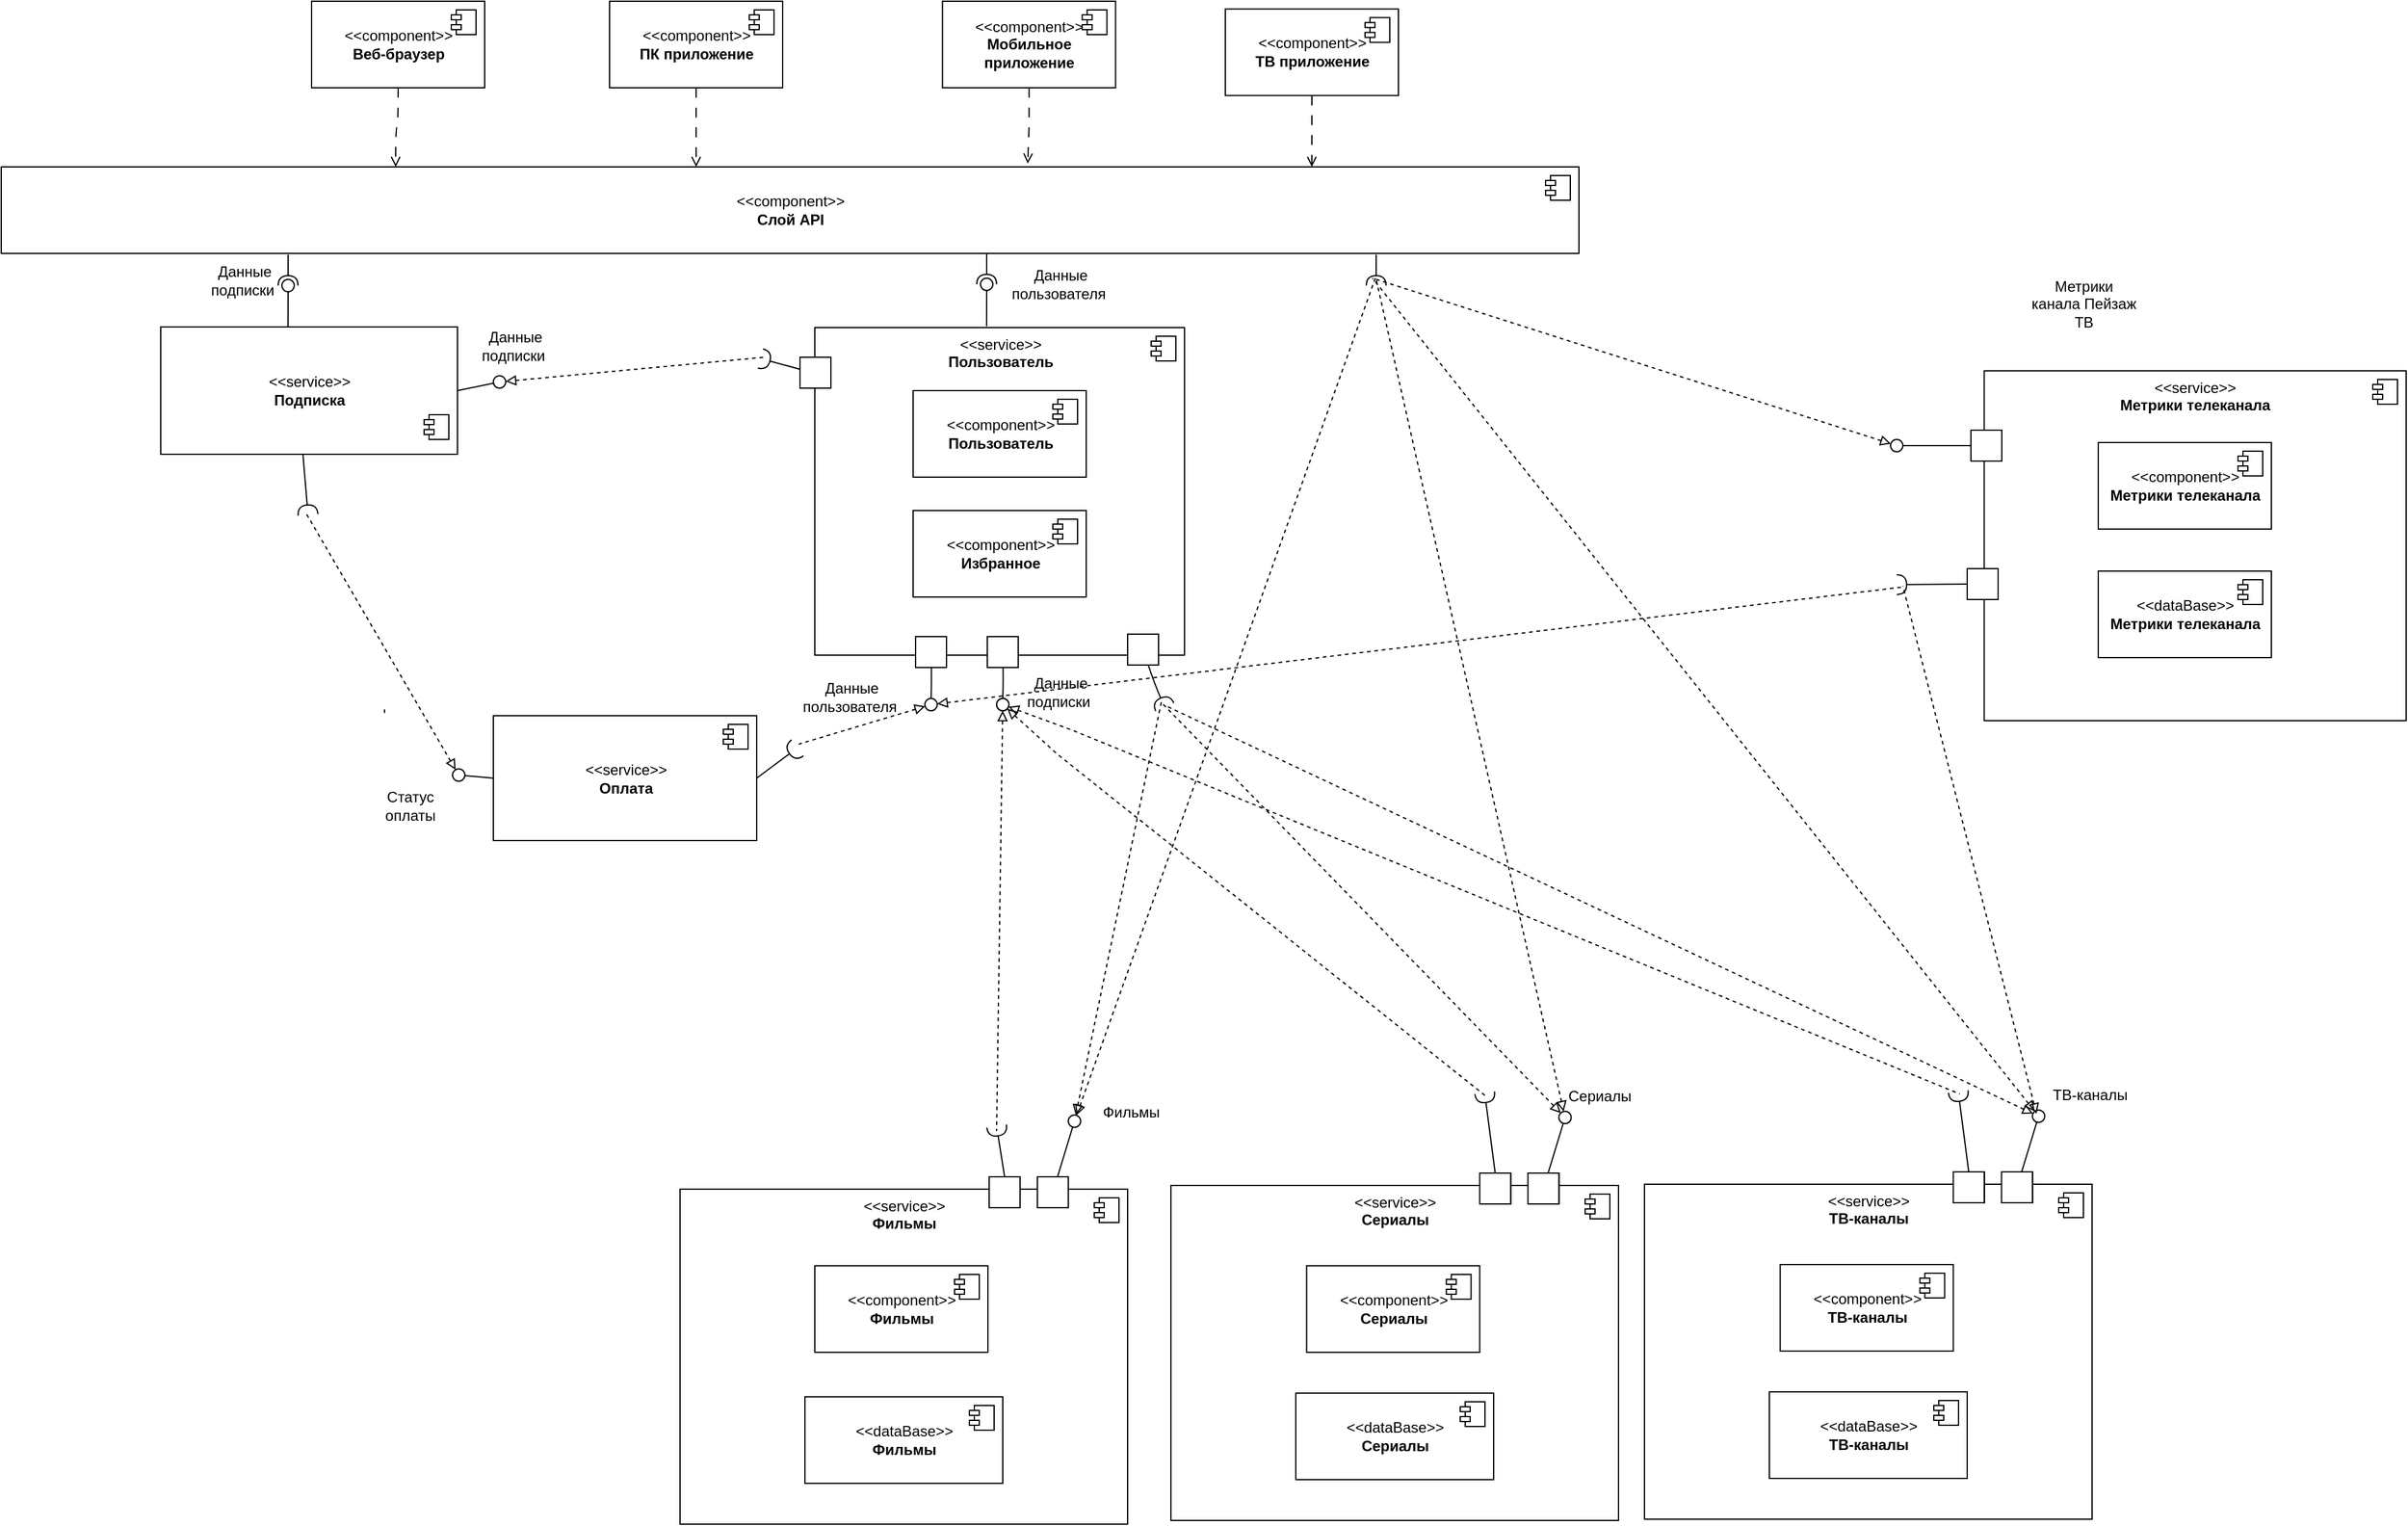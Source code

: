 <mxfile version="22.0.8" type="device">
  <diagram name="UML Component Diagram" id="gMeuonH23pOtvhWOVpLv">
    <mxGraphModel dx="277" dy="1955" grid="0" gridSize="10" guides="1" tooltips="1" connect="1" arrows="1" fold="1" page="1" pageScale="1" pageWidth="827" pageHeight="1169" math="0" shadow="0">
      <root>
        <mxCell id="0" />
        <mxCell id="1" parent="0" />
        <mxCell id="k0AQWbKtskEGaVL1FDZ_-157" value="&amp;lt;&amp;lt;service&amp;gt;&amp;gt;&lt;br style=&quot;border-color: var(--border-color);&quot;&gt;&lt;b style=&quot;border-color: var(--border-color);&quot;&gt;Фильмы&lt;/b&gt;" style="html=1;dropTarget=0;verticalAlign=top;" parent="1" vertex="1">
          <mxGeometry x="3896" y="1038" width="362" height="271" as="geometry" />
        </mxCell>
        <mxCell id="k0AQWbKtskEGaVL1FDZ_-158" value="" style="shape=module;jettyWidth=8;jettyHeight=4;" parent="k0AQWbKtskEGaVL1FDZ_-157" vertex="1">
          <mxGeometry x="1" width="20" height="20" relative="1" as="geometry">
            <mxPoint x="-27" y="7" as="offset" />
          </mxGeometry>
        </mxCell>
        <mxCell id="k0AQWbKtskEGaVL1FDZ_-159" style="edgeStyle=orthogonalEdgeStyle;curved=1;rounded=0;orthogonalLoop=1;jettySize=auto;html=1;entryX=0.25;entryY=0;entryDx=0;entryDy=0;dashed=1;dashPattern=8 8;endArrow=open;endFill=0;" parent="1" source="k0AQWbKtskEGaVL1FDZ_-160" target="k0AQWbKtskEGaVL1FDZ_-166" edge="1">
          <mxGeometry relative="1" as="geometry" />
        </mxCell>
        <mxCell id="k0AQWbKtskEGaVL1FDZ_-160" value="&amp;lt;&amp;lt;component&amp;gt;&amp;gt;&lt;br&gt;&lt;b&gt;Веб-браузер&lt;/b&gt;" style="html=1;dropTarget=0;" parent="1" vertex="1">
          <mxGeometry x="3598" y="77" width="140" height="70" as="geometry" />
        </mxCell>
        <mxCell id="k0AQWbKtskEGaVL1FDZ_-161" value="" style="shape=module;jettyWidth=8;jettyHeight=4;" parent="k0AQWbKtskEGaVL1FDZ_-160" vertex="1">
          <mxGeometry x="1" width="20" height="20" relative="1" as="geometry">
            <mxPoint x="-27" y="7" as="offset" />
          </mxGeometry>
        </mxCell>
        <mxCell id="k0AQWbKtskEGaVL1FDZ_-162" style="edgeStyle=orthogonalEdgeStyle;curved=1;rounded=0;orthogonalLoop=1;jettySize=auto;html=1;entryX=0.5;entryY=0;entryDx=0;entryDy=0;dashed=1;dashPattern=8 8;endArrow=open;endFill=0;" parent="1" source="k0AQWbKtskEGaVL1FDZ_-163" edge="1">
          <mxGeometry relative="1" as="geometry">
            <mxPoint x="3909" y="211" as="targetPoint" />
          </mxGeometry>
        </mxCell>
        <mxCell id="k0AQWbKtskEGaVL1FDZ_-163" value="&amp;lt;&amp;lt;component&amp;gt;&amp;gt;&lt;br&gt;&lt;b&gt;ПК приложение&lt;/b&gt;" style="html=1;dropTarget=0;" parent="1" vertex="1">
          <mxGeometry x="3839" y="77" width="140" height="70" as="geometry" />
        </mxCell>
        <mxCell id="k0AQWbKtskEGaVL1FDZ_-164" value="" style="shape=module;jettyWidth=8;jettyHeight=4;" parent="k0AQWbKtskEGaVL1FDZ_-163" vertex="1">
          <mxGeometry x="1" width="20" height="20" relative="1" as="geometry">
            <mxPoint x="-27" y="7" as="offset" />
          </mxGeometry>
        </mxCell>
        <mxCell id="k0AQWbKtskEGaVL1FDZ_-165" style="edgeStyle=orthogonalEdgeStyle;curved=1;rounded=0;orthogonalLoop=1;jettySize=auto;html=1;endArrow=none;endFill=0;startArrow=none;" parent="1" edge="1">
          <mxGeometry relative="1" as="geometry">
            <mxPoint x="3657.0" y="652.7" as="targetPoint" />
            <mxPoint x="3657" y="652.7" as="sourcePoint" />
            <Array as="points">
              <mxPoint x="3657" y="647.7" />
              <mxPoint x="3657" y="647.7" />
            </Array>
          </mxGeometry>
        </mxCell>
        <mxCell id="k0AQWbKtskEGaVL1FDZ_-166" value="&amp;lt;&amp;lt;component&amp;gt;&amp;gt;&lt;br&gt;&lt;b&gt;Слой API&lt;/b&gt;" style="html=1;dropTarget=0;" parent="1" vertex="1">
          <mxGeometry x="3347" y="211" width="1276" height="70" as="geometry" />
        </mxCell>
        <mxCell id="k0AQWbKtskEGaVL1FDZ_-167" value="" style="shape=module;jettyWidth=8;jettyHeight=4;" parent="k0AQWbKtskEGaVL1FDZ_-166" vertex="1">
          <mxGeometry x="1" width="20" height="20" relative="1" as="geometry">
            <mxPoint x="-27" y="7" as="offset" />
          </mxGeometry>
        </mxCell>
        <mxCell id="k0AQWbKtskEGaVL1FDZ_-168" value="&amp;lt;&amp;lt;dataBase&amp;gt;&amp;gt;&lt;br&gt;&lt;b style=&quot;border-color: var(--border-color);&quot;&gt;Фильмы&lt;/b&gt;" style="html=1;dropTarget=0;" parent="1" vertex="1">
          <mxGeometry x="3997" y="1206" width="160" height="70" as="geometry" />
        </mxCell>
        <mxCell id="k0AQWbKtskEGaVL1FDZ_-169" value="" style="shape=module;jettyWidth=8;jettyHeight=4;" parent="k0AQWbKtskEGaVL1FDZ_-168" vertex="1">
          <mxGeometry x="1" width="20" height="20" relative="1" as="geometry">
            <mxPoint x="-27" y="7" as="offset" />
          </mxGeometry>
        </mxCell>
        <mxCell id="k0AQWbKtskEGaVL1FDZ_-170" value="" style="rounded=0;orthogonalLoop=1;jettySize=auto;html=1;endArrow=none;endFill=0;sketch=0;sourcePerimeterSpacing=0;targetPerimeterSpacing=0;curved=1;exitX=0.597;exitY=-0.014;exitDx=0;exitDy=0;exitPerimeter=0;" parent="1" target="k0AQWbKtskEGaVL1FDZ_-172" edge="1">
          <mxGeometry relative="1" as="geometry">
            <mxPoint x="3578.938" y="341.002" as="sourcePoint" />
          </mxGeometry>
        </mxCell>
        <mxCell id="k0AQWbKtskEGaVL1FDZ_-171" value="" style="rounded=0;orthogonalLoop=1;jettySize=auto;html=1;endArrow=halfCircle;endFill=0;entryX=0.5;entryY=0.5;endSize=6;strokeWidth=1;sketch=0;curved=1;" parent="1" target="k0AQWbKtskEGaVL1FDZ_-172" edge="1">
          <mxGeometry relative="1" as="geometry">
            <mxPoint x="3579" y="282.01" as="sourcePoint" />
          </mxGeometry>
        </mxCell>
        <mxCell id="k0AQWbKtskEGaVL1FDZ_-172" value="" style="ellipse;whiteSpace=wrap;html=1;align=center;aspect=fixed;resizable=0;points=[];outlineConnect=0;sketch=0;" parent="1" vertex="1">
          <mxGeometry x="3574" y="302.01" width="10" height="10" as="geometry" />
        </mxCell>
        <mxCell id="k0AQWbKtskEGaVL1FDZ_-173" value="" style="rounded=0;orthogonalLoop=1;jettySize=auto;html=1;endArrow=none;endFill=0;sketch=0;sourcePerimeterSpacing=0;targetPerimeterSpacing=0;curved=1;exitX=0.597;exitY=-0.014;exitDx=0;exitDy=0;exitPerimeter=0;" parent="1" target="k0AQWbKtskEGaVL1FDZ_-174" edge="1">
          <mxGeometry relative="1" as="geometry">
            <mxPoint x="4143.938" y="339.992" as="sourcePoint" />
          </mxGeometry>
        </mxCell>
        <mxCell id="k0AQWbKtskEGaVL1FDZ_-174" value="" style="ellipse;whiteSpace=wrap;html=1;align=center;aspect=fixed;resizable=0;points=[];outlineConnect=0;sketch=0;" parent="1" vertex="1">
          <mxGeometry x="4139" y="301" width="10" height="10" as="geometry" />
        </mxCell>
        <mxCell id="k0AQWbKtskEGaVL1FDZ_-175" value="" style="rounded=0;orthogonalLoop=1;jettySize=auto;html=1;endArrow=halfCircle;endFill=0;entryX=0.5;entryY=0.5;endSize=6;strokeWidth=1;sketch=0;curved=1;" parent="1" target="k0AQWbKtskEGaVL1FDZ_-174" edge="1">
          <mxGeometry relative="1" as="geometry">
            <mxPoint x="4144" y="281" as="sourcePoint" />
          </mxGeometry>
        </mxCell>
        <mxCell id="k0AQWbKtskEGaVL1FDZ_-176" value="" style="rounded=0;orthogonalLoop=1;jettySize=auto;html=1;endArrow=halfCircle;endFill=0;entryX=0.5;entryY=0.5;endSize=6;strokeWidth=1;sketch=0;curved=1;" parent="1" edge="1">
          <mxGeometry relative="1" as="geometry">
            <mxPoint x="4459" y="282.01" as="sourcePoint" />
            <mxPoint x="4459" y="307.01" as="targetPoint" />
          </mxGeometry>
        </mxCell>
        <mxCell id="k0AQWbKtskEGaVL1FDZ_-177" value="Данные подписки&amp;nbsp;" style="text;html=1;strokeColor=none;fillColor=none;align=center;verticalAlign=middle;whiteSpace=wrap;rounded=0;" parent="1" vertex="1">
          <mxGeometry x="3514" y="288.01" width="60" height="30" as="geometry" />
        </mxCell>
        <mxCell id="k0AQWbKtskEGaVL1FDZ_-178" value="Данные пользователя&amp;nbsp;" style="text;html=1;strokeColor=none;fillColor=none;align=center;verticalAlign=middle;whiteSpace=wrap;rounded=0;" parent="1" vertex="1">
          <mxGeometry x="4174" y="291" width="60" height="30" as="geometry" />
        </mxCell>
        <mxCell id="k0AQWbKtskEGaVL1FDZ_-179" value="" style="rounded=0;orthogonalLoop=1;jettySize=auto;html=1;endArrow=halfCircle;endFill=0;endSize=6;strokeWidth=1;sketch=0;curved=1;exitX=1;exitY=0.5;exitDx=0;exitDy=0;" parent="1" source="k0AQWbKtskEGaVL1FDZ_-209" edge="1">
          <mxGeometry relative="1" as="geometry">
            <mxPoint x="4095" y="731.5" as="sourcePoint" />
            <mxPoint x="3991" y="681" as="targetPoint" />
          </mxGeometry>
        </mxCell>
        <mxCell id="k0AQWbKtskEGaVL1FDZ_-180" value="" style="edgeStyle=orthogonalEdgeStyle;curved=1;rounded=0;orthogonalLoop=1;jettySize=auto;html=1;endArrow=none;endFill=0;" parent="1" target="k0AQWbKtskEGaVL1FDZ_-182" edge="1">
          <mxGeometry relative="1" as="geometry">
            <mxPoint x="4099" y="655" as="targetPoint" />
            <mxPoint x="4099.059" y="606" as="sourcePoint" />
          </mxGeometry>
        </mxCell>
        <mxCell id="k0AQWbKtskEGaVL1FDZ_-181" style="edgeStyle=none;rounded=0;orthogonalLoop=1;jettySize=auto;html=1;dashed=1;startArrow=block;startFill=0;endArrow=none;endFill=0;" parent="1" source="k0AQWbKtskEGaVL1FDZ_-182" edge="1">
          <mxGeometry relative="1" as="geometry">
            <mxPoint x="3992" y="678" as="targetPoint" />
          </mxGeometry>
        </mxCell>
        <mxCell id="k0AQWbKtskEGaVL1FDZ_-182" value="" style="ellipse;whiteSpace=wrap;html=1;align=center;aspect=fixed;resizable=0;points=[];outlineConnect=0;sketch=0;" parent="1" vertex="1">
          <mxGeometry x="4094" y="641" width="10" height="10" as="geometry" />
        </mxCell>
        <mxCell id="k0AQWbKtskEGaVL1FDZ_-183" value="" style="rounded=0;orthogonalLoop=1;jettySize=auto;html=1;endArrow=none;endFill=0;sketch=0;sourcePerimeterSpacing=0;targetPerimeterSpacing=0;curved=1;exitX=1;exitY=0.5;exitDx=0;exitDy=0;" parent="1" source="k0AQWbKtskEGaVL1FDZ_-207" target="k0AQWbKtskEGaVL1FDZ_-185" edge="1">
          <mxGeometry relative="1" as="geometry">
            <mxPoint x="3716" y="456" as="sourcePoint" />
          </mxGeometry>
        </mxCell>
        <mxCell id="k0AQWbKtskEGaVL1FDZ_-184" style="edgeStyle=none;rounded=0;orthogonalLoop=1;jettySize=auto;html=1;endArrow=none;endFill=0;dashed=1;startArrow=block;startFill=0;" parent="1" source="k0AQWbKtskEGaVL1FDZ_-185" edge="1">
          <mxGeometry relative="1" as="geometry">
            <mxPoint x="3964" y="365" as="targetPoint" />
          </mxGeometry>
        </mxCell>
        <mxCell id="k0AQWbKtskEGaVL1FDZ_-185" value="" style="ellipse;whiteSpace=wrap;html=1;align=center;aspect=fixed;resizable=0;points=[];outlineConnect=0;sketch=0;" parent="1" vertex="1">
          <mxGeometry x="3745" y="380" width="10" height="10" as="geometry" />
        </mxCell>
        <mxCell id="k0AQWbKtskEGaVL1FDZ_-186" value="" style="rounded=0;orthogonalLoop=1;jettySize=auto;html=1;endArrow=halfCircle;endFill=0;endSize=6;strokeWidth=1;sketch=0;curved=1;" parent="1" edge="1">
          <mxGeometry relative="1" as="geometry">
            <mxPoint x="4005" y="378" as="sourcePoint" />
            <mxPoint x="3961" y="366" as="targetPoint" />
          </mxGeometry>
        </mxCell>
        <mxCell id="k0AQWbKtskEGaVL1FDZ_-187" value="Данные подписки&amp;nbsp;" style="text;html=1;strokeColor=none;fillColor=none;align=center;verticalAlign=middle;whiteSpace=wrap;rounded=0;" parent="1" vertex="1">
          <mxGeometry x="3733" y="341" width="60" height="30" as="geometry" />
        </mxCell>
        <mxCell id="k0AQWbKtskEGaVL1FDZ_-188" value="" style="rounded=0;orthogonalLoop=1;jettySize=auto;html=1;endArrow=halfCircle;endFill=0;endSize=6;strokeWidth=1;sketch=0;curved=1;exitX=0.603;exitY=1.004;exitDx=0;exitDy=0;exitPerimeter=0;" parent="1" edge="1">
          <mxGeometry relative="1" as="geometry">
            <mxPoint x="3591.002" y="443.498" as="sourcePoint" />
            <mxPoint x="3595.14" y="492.5" as="targetPoint" />
          </mxGeometry>
        </mxCell>
        <mxCell id="k0AQWbKtskEGaVL1FDZ_-189" style="rounded=0;orthogonalLoop=1;jettySize=auto;html=1;entryX=0;entryY=0.5;entryDx=0;entryDy=0;endArrow=none;endFill=0;" parent="1" source="k0AQWbKtskEGaVL1FDZ_-191" target="k0AQWbKtskEGaVL1FDZ_-209" edge="1">
          <mxGeometry relative="1" as="geometry">
            <mxPoint x="3677" y="703.71" as="targetPoint" />
          </mxGeometry>
        </mxCell>
        <mxCell id="k0AQWbKtskEGaVL1FDZ_-190" style="edgeStyle=none;rounded=0;orthogonalLoop=1;jettySize=auto;html=1;dashed=1;startArrow=block;startFill=0;endArrow=none;endFill=0;" parent="1" source="k0AQWbKtskEGaVL1FDZ_-191" edge="1">
          <mxGeometry relative="1" as="geometry">
            <mxPoint x="3594" y="492" as="targetPoint" />
          </mxGeometry>
        </mxCell>
        <mxCell id="k0AQWbKtskEGaVL1FDZ_-191" value="" style="ellipse;whiteSpace=wrap;html=1;align=center;aspect=fixed;resizable=0;points=[];outlineConnect=0;sketch=0;" parent="1" vertex="1">
          <mxGeometry x="3712" y="698" width="10" height="10" as="geometry" />
        </mxCell>
        <mxCell id="k0AQWbKtskEGaVL1FDZ_-192" value="Статус&lt;br&gt;оплаты" style="text;html=1;strokeColor=none;fillColor=none;align=center;verticalAlign=middle;whiteSpace=wrap;rounded=0;" parent="1" vertex="1">
          <mxGeometry x="3648" y="713" width="60" height="30" as="geometry" />
        </mxCell>
        <mxCell id="k0AQWbKtskEGaVL1FDZ_-193" style="edgeStyle=none;rounded=0;orthogonalLoop=1;jettySize=auto;html=1;startArrow=none;startFill=0;endArrow=none;endFill=0;" parent="1" source="k0AQWbKtskEGaVL1FDZ_-194" target="k0AQWbKtskEGaVL1FDZ_-197" edge="1">
          <mxGeometry relative="1" as="geometry" />
        </mxCell>
        <mxCell id="k0AQWbKtskEGaVL1FDZ_-194" value="" style="whiteSpace=wrap;html=1;aspect=fixed;" parent="1" vertex="1">
          <mxGeometry x="4185" y="1028" width="25" height="25" as="geometry" />
        </mxCell>
        <mxCell id="k0AQWbKtskEGaVL1FDZ_-195" value="" style="whiteSpace=wrap;html=1;aspect=fixed;" parent="1" vertex="1">
          <mxGeometry x="4146" y="1028" width="25" height="25" as="geometry" />
        </mxCell>
        <mxCell id="k0AQWbKtskEGaVL1FDZ_-196" style="edgeStyle=none;rounded=0;orthogonalLoop=1;jettySize=auto;html=1;dashed=1;startArrow=block;startFill=0;endArrow=none;endFill=0;" parent="1" source="k0AQWbKtskEGaVL1FDZ_-197" edge="1">
          <mxGeometry relative="1" as="geometry">
            <mxPoint x="4459" y="299" as="targetPoint" />
          </mxGeometry>
        </mxCell>
        <mxCell id="Zj1GxkjV1fgolVra2oIF-10" style="edgeStyle=none;rounded=0;orthogonalLoop=1;jettySize=auto;html=1;dashed=1;startArrow=block;startFill=0;endArrow=none;endFill=0;" parent="1" source="k0AQWbKtskEGaVL1FDZ_-197" edge="1">
          <mxGeometry relative="1" as="geometry">
            <mxPoint x="4285.462" y="642.846" as="targetPoint" />
          </mxGeometry>
        </mxCell>
        <mxCell id="k0AQWbKtskEGaVL1FDZ_-197" value="" style="ellipse;whiteSpace=wrap;html=1;align=center;aspect=fixed;resizable=0;points=[];outlineConnect=0;sketch=0;" parent="1" vertex="1">
          <mxGeometry x="4210" y="978" width="10" height="10" as="geometry" />
        </mxCell>
        <mxCell id="k0AQWbKtskEGaVL1FDZ_-198" value="" style="rounded=0;orthogonalLoop=1;jettySize=auto;html=1;endArrow=halfCircle;endFill=0;endSize=6;strokeWidth=1;sketch=0;curved=1;exitX=0.5;exitY=0;exitDx=0;exitDy=0;" parent="1" source="k0AQWbKtskEGaVL1FDZ_-195" edge="1">
          <mxGeometry relative="1" as="geometry">
            <mxPoint x="3894.862" y="591.788" as="sourcePoint" />
            <mxPoint x="4152" y="987" as="targetPoint" />
          </mxGeometry>
        </mxCell>
        <mxCell id="k0AQWbKtskEGaVL1FDZ_-199" value="Данные пользователя&amp;nbsp;" style="text;html=1;strokeColor=none;fillColor=none;align=center;verticalAlign=middle;whiteSpace=wrap;rounded=0;" parent="1" vertex="1">
          <mxGeometry x="4005" y="625" width="60" height="30" as="geometry" />
        </mxCell>
        <mxCell id="k0AQWbKtskEGaVL1FDZ_-200" value="" style="edgeStyle=orthogonalEdgeStyle;curved=1;rounded=0;orthogonalLoop=1;jettySize=auto;html=1;endArrow=none;endFill=0;" parent="1" target="k0AQWbKtskEGaVL1FDZ_-202" edge="1">
          <mxGeometry relative="1" as="geometry">
            <mxPoint x="4157" y="655" as="targetPoint" />
            <mxPoint x="4157.053" y="606.0" as="sourcePoint" />
          </mxGeometry>
        </mxCell>
        <mxCell id="k0AQWbKtskEGaVL1FDZ_-202" value="" style="ellipse;whiteSpace=wrap;html=1;align=center;aspect=fixed;resizable=0;points=[];outlineConnect=0;sketch=0;" parent="1" vertex="1">
          <mxGeometry x="4152" y="641" width="10" height="10" as="geometry" />
        </mxCell>
        <mxCell id="k0AQWbKtskEGaVL1FDZ_-203" value="Данные подписки&amp;nbsp;" style="text;html=1;strokeColor=none;fillColor=none;align=center;verticalAlign=middle;whiteSpace=wrap;rounded=0;" parent="1" vertex="1">
          <mxGeometry x="4174" y="621" width="60" height="30" as="geometry" />
        </mxCell>
        <mxCell id="k0AQWbKtskEGaVL1FDZ_-204" value="Фильмы" style="text;html=1;strokeColor=none;fillColor=none;align=center;verticalAlign=middle;whiteSpace=wrap;rounded=0;" parent="1" vertex="1">
          <mxGeometry x="4231" y="961" width="60" height="30" as="geometry" />
        </mxCell>
        <mxCell id="k0AQWbKtskEGaVL1FDZ_-205" value="&amp;lt;&amp;lt;component&amp;gt;&amp;gt;&lt;br&gt;&lt;b&gt;Фильмы&lt;/b&gt;" style="html=1;dropTarget=0;" parent="1" vertex="1">
          <mxGeometry x="4005" y="1100" width="140" height="70" as="geometry" />
        </mxCell>
        <mxCell id="k0AQWbKtskEGaVL1FDZ_-206" value="" style="shape=module;jettyWidth=8;jettyHeight=4;" parent="k0AQWbKtskEGaVL1FDZ_-205" vertex="1">
          <mxGeometry x="1" width="20" height="20" relative="1" as="geometry">
            <mxPoint x="-27" y="7" as="offset" />
          </mxGeometry>
        </mxCell>
        <mxCell id="k0AQWbKtskEGaVL1FDZ_-207" value="&lt;span style=&quot;border-color: var(--border-color);&quot;&gt;&amp;lt;&amp;lt;service&amp;gt;&amp;gt;&lt;br&gt;&lt;b&gt;Подписка&lt;/b&gt;&lt;/span&gt;" style="html=1;dropTarget=0;verticalAlign=middle;" parent="1" vertex="1">
          <mxGeometry x="3476" y="340.5" width="240" height="103" as="geometry" />
        </mxCell>
        <mxCell id="k0AQWbKtskEGaVL1FDZ_-208" value="" style="shape=module;jettyWidth=8;jettyHeight=4;" parent="k0AQWbKtskEGaVL1FDZ_-207" vertex="1">
          <mxGeometry x="1" width="20" height="20" relative="1" as="geometry">
            <mxPoint x="-27" y="71" as="offset" />
          </mxGeometry>
        </mxCell>
        <mxCell id="k0AQWbKtskEGaVL1FDZ_-209" value="&amp;lt;&amp;lt;service&amp;gt;&amp;gt;&lt;br style=&quot;border-color: var(--border-color);&quot;&gt;&lt;b&gt;Оплата&lt;/b&gt;" style="html=1;dropTarget=0;verticalAlign=middle;" parent="1" vertex="1">
          <mxGeometry x="3745" y="655" width="213" height="101" as="geometry" />
        </mxCell>
        <mxCell id="k0AQWbKtskEGaVL1FDZ_-210" value="" style="shape=module;jettyWidth=8;jettyHeight=4;" parent="k0AQWbKtskEGaVL1FDZ_-209" vertex="1">
          <mxGeometry x="1" width="20" height="20" relative="1" as="geometry">
            <mxPoint x="-27" y="7" as="offset" />
          </mxGeometry>
        </mxCell>
        <mxCell id="k0AQWbKtskEGaVL1FDZ_-211" value="&amp;lt;&amp;lt;service&amp;gt;&amp;gt;&lt;br style=&quot;border-color: var(--border-color);&quot;&gt;&lt;b style=&quot;border-color: var(--border-color);&quot;&gt;Пользователь&lt;/b&gt;" style="html=1;dropTarget=0;verticalAlign=top;" parent="1" vertex="1">
          <mxGeometry x="4005" y="341" width="299" height="265" as="geometry" />
        </mxCell>
        <mxCell id="k0AQWbKtskEGaVL1FDZ_-212" value="" style="shape=module;jettyWidth=8;jettyHeight=4;" parent="k0AQWbKtskEGaVL1FDZ_-211" vertex="1">
          <mxGeometry x="1" width="20" height="20" relative="1" as="geometry">
            <mxPoint x="-27" y="7" as="offset" />
          </mxGeometry>
        </mxCell>
        <mxCell id="k0AQWbKtskEGaVL1FDZ_-214" value="&amp;lt;&amp;lt;service&amp;gt;&amp;gt;&lt;br style=&quot;border-color: var(--border-color);&quot;&gt;&lt;b style=&quot;border-color: var(--border-color);&quot;&gt;Сериалы&lt;/b&gt;" style="html=1;dropTarget=0;verticalAlign=top;" parent="1" vertex="1">
          <mxGeometry x="4293" y="1035" width="362" height="271" as="geometry" />
        </mxCell>
        <mxCell id="k0AQWbKtskEGaVL1FDZ_-215" value="" style="shape=module;jettyWidth=8;jettyHeight=4;" parent="k0AQWbKtskEGaVL1FDZ_-214" vertex="1">
          <mxGeometry x="1" width="20" height="20" relative="1" as="geometry">
            <mxPoint x="-27" y="7" as="offset" />
          </mxGeometry>
        </mxCell>
        <mxCell id="k0AQWbKtskEGaVL1FDZ_-216" value="&amp;lt;&amp;lt;dataBase&amp;gt;&amp;gt;&lt;br&gt;&lt;b style=&quot;border-color: var(--border-color);&quot;&gt;Сериалы&lt;/b&gt;" style="html=1;dropTarget=0;" parent="1" vertex="1">
          <mxGeometry x="4394" y="1203" width="160" height="70" as="geometry" />
        </mxCell>
        <mxCell id="k0AQWbKtskEGaVL1FDZ_-217" value="" style="shape=module;jettyWidth=8;jettyHeight=4;" parent="k0AQWbKtskEGaVL1FDZ_-216" vertex="1">
          <mxGeometry x="1" width="20" height="20" relative="1" as="geometry">
            <mxPoint x="-27" y="7" as="offset" />
          </mxGeometry>
        </mxCell>
        <mxCell id="k0AQWbKtskEGaVL1FDZ_-218" value="" style="whiteSpace=wrap;html=1;aspect=fixed;" parent="1" vertex="1">
          <mxGeometry x="4582" y="1025" width="25" height="25" as="geometry" />
        </mxCell>
        <mxCell id="k0AQWbKtskEGaVL1FDZ_-219" value="" style="whiteSpace=wrap;html=1;aspect=fixed;" parent="1" vertex="1">
          <mxGeometry x="4543" y="1025" width="25" height="25" as="geometry" />
        </mxCell>
        <mxCell id="k0AQWbKtskEGaVL1FDZ_-220" value="&amp;lt;&amp;lt;component&amp;gt;&amp;gt;&lt;br&gt;&lt;b&gt;Сериалы&lt;/b&gt;" style="html=1;dropTarget=0;" parent="1" vertex="1">
          <mxGeometry x="4402.75" y="1100" width="140" height="70" as="geometry" />
        </mxCell>
        <mxCell id="k0AQWbKtskEGaVL1FDZ_-221" value="" style="shape=module;jettyWidth=8;jettyHeight=4;" parent="k0AQWbKtskEGaVL1FDZ_-220" vertex="1">
          <mxGeometry x="1" width="20" height="20" relative="1" as="geometry">
            <mxPoint x="-27" y="7" as="offset" />
          </mxGeometry>
        </mxCell>
        <mxCell id="k0AQWbKtskEGaVL1FDZ_-222" style="edgeStyle=none;rounded=0;orthogonalLoop=1;jettySize=auto;html=1;startArrow=none;startFill=0;endArrow=none;endFill=0;" parent="1" source="k0AQWbKtskEGaVL1FDZ_-223" target="k0AQWbKtskEGaVL1FDZ_-225" edge="1">
          <mxGeometry relative="1" as="geometry" />
        </mxCell>
        <mxCell id="k0AQWbKtskEGaVL1FDZ_-223" value="" style="whiteSpace=wrap;html=1;aspect=fixed;" parent="1" vertex="1">
          <mxGeometry x="4581.75" y="1025" width="25" height="25" as="geometry" />
        </mxCell>
        <mxCell id="k0AQWbKtskEGaVL1FDZ_-224" value="" style="whiteSpace=wrap;html=1;aspect=fixed;" parent="1" vertex="1">
          <mxGeometry x="4542.75" y="1025" width="25" height="25" as="geometry" />
        </mxCell>
        <mxCell id="Zj1GxkjV1fgolVra2oIF-11" style="edgeStyle=none;rounded=0;orthogonalLoop=1;jettySize=auto;html=1;dashed=1;startArrow=block;startFill=0;endArrow=none;endFill=0;" parent="1" source="k0AQWbKtskEGaVL1FDZ_-225" edge="1">
          <mxGeometry relative="1" as="geometry">
            <mxPoint x="4286" y="645" as="targetPoint" />
          </mxGeometry>
        </mxCell>
        <mxCell id="k0AQWbKtskEGaVL1FDZ_-225" value="" style="ellipse;whiteSpace=wrap;html=1;align=center;aspect=fixed;resizable=0;points=[];outlineConnect=0;sketch=0;" parent="1" vertex="1">
          <mxGeometry x="4606.75" y="975" width="10" height="10" as="geometry" />
        </mxCell>
        <mxCell id="k0AQWbKtskEGaVL1FDZ_-226" value="" style="rounded=0;orthogonalLoop=1;jettySize=auto;html=1;endArrow=halfCircle;endFill=0;endSize=6;strokeWidth=1;sketch=0;curved=1;exitX=0.5;exitY=0;exitDx=0;exitDy=0;" parent="1" source="k0AQWbKtskEGaVL1FDZ_-224" edge="1">
          <mxGeometry relative="1" as="geometry">
            <mxPoint x="4291.612" y="588.788" as="sourcePoint" />
            <mxPoint x="4546.75" y="960" as="targetPoint" />
          </mxGeometry>
        </mxCell>
        <mxCell id="Zj1GxkjV1fgolVra2oIF-4" style="rounded=0;orthogonalLoop=1;jettySize=auto;html=1;startArrow=block;startFill=0;endArrow=none;endFill=0;dashed=1;" parent="1" source="k0AQWbKtskEGaVL1FDZ_-228" edge="1">
          <mxGeometry relative="1" as="geometry">
            <mxPoint x="4152" y="991" as="targetPoint" />
            <Array as="points" />
          </mxGeometry>
        </mxCell>
        <mxCell id="Zj1GxkjV1fgolVra2oIF-5" style="edgeStyle=none;rounded=0;orthogonalLoop=1;jettySize=auto;html=1;dashed=1;startArrow=block;startFill=0;endArrow=none;endFill=0;" parent="1" source="k0AQWbKtskEGaVL1FDZ_-228" edge="1">
          <mxGeometry relative="1" as="geometry">
            <mxPoint x="4548" y="963" as="targetPoint" />
            <Array as="points">
              <mxPoint x="4201" y="686" />
            </Array>
          </mxGeometry>
        </mxCell>
        <mxCell id="Zj1GxkjV1fgolVra2oIF-6" style="edgeStyle=none;rounded=0;orthogonalLoop=1;jettySize=auto;html=1;dashed=1;startArrow=block;startFill=0;endArrow=none;endFill=0;" parent="1" source="k0AQWbKtskEGaVL1FDZ_-228" edge="1">
          <mxGeometry relative="1" as="geometry">
            <mxPoint x="4931" y="961" as="targetPoint" />
            <Array as="points">
              <mxPoint x="4214" y="667" />
            </Array>
          </mxGeometry>
        </mxCell>
        <mxCell id="k0AQWbKtskEGaVL1FDZ_-228" value="" style="ellipse;whiteSpace=wrap;html=1;align=center;aspect=fixed;resizable=0;points=[];outlineConnect=0;sketch=0;" parent="1" vertex="1">
          <mxGeometry x="4152" y="641" width="10" height="10" as="geometry" />
        </mxCell>
        <mxCell id="k0AQWbKtskEGaVL1FDZ_-229" style="edgeStyle=none;rounded=0;orthogonalLoop=1;jettySize=auto;html=1;dashed=1;startArrow=block;startFill=0;endArrow=none;endFill=0;" parent="1" source="k0AQWbKtskEGaVL1FDZ_-225" edge="1">
          <mxGeometry relative="1" as="geometry">
            <mxPoint x="4459" y="302" as="targetPoint" />
            <mxPoint x="4358.615" y="736.015" as="sourcePoint" />
          </mxGeometry>
        </mxCell>
        <mxCell id="k0AQWbKtskEGaVL1FDZ_-230" value="Сериалы" style="text;html=1;strokeColor=none;fillColor=none;align=center;verticalAlign=middle;whiteSpace=wrap;rounded=0;" parent="1" vertex="1">
          <mxGeometry x="4610" y="948" width="60" height="30" as="geometry" />
        </mxCell>
        <mxCell id="k0AQWbKtskEGaVL1FDZ_-231" value="&amp;lt;&amp;lt;service&amp;gt;&amp;gt;&lt;br style=&quot;border-color: var(--border-color);&quot;&gt;&lt;b style=&quot;border-color: var(--border-color);&quot;&gt;ТВ-каналы&lt;/b&gt;" style="html=1;dropTarget=0;verticalAlign=top;" parent="1" vertex="1">
          <mxGeometry x="4676" y="1034" width="362" height="271" as="geometry" />
        </mxCell>
        <mxCell id="k0AQWbKtskEGaVL1FDZ_-232" value="" style="shape=module;jettyWidth=8;jettyHeight=4;" parent="k0AQWbKtskEGaVL1FDZ_-231" vertex="1">
          <mxGeometry x="1" width="20" height="20" relative="1" as="geometry">
            <mxPoint x="-27" y="7" as="offset" />
          </mxGeometry>
        </mxCell>
        <mxCell id="k0AQWbKtskEGaVL1FDZ_-233" value="&amp;lt;&amp;lt;dataBase&amp;gt;&amp;gt;&lt;br&gt;&lt;b style=&quot;border-color: var(--border-color);&quot;&gt;ТВ-каналы&lt;/b&gt;" style="html=1;dropTarget=0;" parent="1" vertex="1">
          <mxGeometry x="4777" y="1202" width="160" height="70" as="geometry" />
        </mxCell>
        <mxCell id="k0AQWbKtskEGaVL1FDZ_-234" value="" style="shape=module;jettyWidth=8;jettyHeight=4;" parent="k0AQWbKtskEGaVL1FDZ_-233" vertex="1">
          <mxGeometry x="1" width="20" height="20" relative="1" as="geometry">
            <mxPoint x="-27" y="7" as="offset" />
          </mxGeometry>
        </mxCell>
        <mxCell id="k0AQWbKtskEGaVL1FDZ_-235" value="" style="whiteSpace=wrap;html=1;aspect=fixed;" parent="1" vertex="1">
          <mxGeometry x="4965" y="1024" width="25" height="25" as="geometry" />
        </mxCell>
        <mxCell id="k0AQWbKtskEGaVL1FDZ_-236" value="" style="whiteSpace=wrap;html=1;aspect=fixed;" parent="1" vertex="1">
          <mxGeometry x="4926" y="1024" width="25" height="25" as="geometry" />
        </mxCell>
        <mxCell id="k0AQWbKtskEGaVL1FDZ_-237" value="&amp;lt;&amp;lt;component&amp;gt;&amp;gt;&lt;br&gt;&lt;b&gt;ТВ-каналы&lt;/b&gt;" style="html=1;dropTarget=0;" parent="1" vertex="1">
          <mxGeometry x="4785.75" y="1099" width="140" height="70" as="geometry" />
        </mxCell>
        <mxCell id="k0AQWbKtskEGaVL1FDZ_-238" value="" style="shape=module;jettyWidth=8;jettyHeight=4;" parent="k0AQWbKtskEGaVL1FDZ_-237" vertex="1">
          <mxGeometry x="1" width="20" height="20" relative="1" as="geometry">
            <mxPoint x="-27" y="7" as="offset" />
          </mxGeometry>
        </mxCell>
        <mxCell id="k0AQWbKtskEGaVL1FDZ_-239" style="edgeStyle=none;rounded=0;orthogonalLoop=1;jettySize=auto;html=1;startArrow=none;startFill=0;endArrow=none;endFill=0;" parent="1" source="k0AQWbKtskEGaVL1FDZ_-240" target="k0AQWbKtskEGaVL1FDZ_-242" edge="1">
          <mxGeometry relative="1" as="geometry" />
        </mxCell>
        <mxCell id="k0AQWbKtskEGaVL1FDZ_-240" value="" style="whiteSpace=wrap;html=1;aspect=fixed;" parent="1" vertex="1">
          <mxGeometry x="4964.75" y="1024" width="25" height="25" as="geometry" />
        </mxCell>
        <mxCell id="k0AQWbKtskEGaVL1FDZ_-241" value="" style="whiteSpace=wrap;html=1;aspect=fixed;" parent="1" vertex="1">
          <mxGeometry x="4925.75" y="1024" width="25" height="25" as="geometry" />
        </mxCell>
        <mxCell id="Zj1GxkjV1fgolVra2oIF-12" style="edgeStyle=none;rounded=0;orthogonalLoop=1;jettySize=auto;html=1;dashed=1;startArrow=block;startFill=0;endArrow=none;endFill=0;" parent="1" source="k0AQWbKtskEGaVL1FDZ_-242" edge="1">
          <mxGeometry relative="1" as="geometry">
            <mxPoint x="4288.667" y="646.889" as="targetPoint" />
          </mxGeometry>
        </mxCell>
        <mxCell id="k0AQWbKtskEGaVL1FDZ_-242" value="" style="ellipse;whiteSpace=wrap;html=1;align=center;aspect=fixed;resizable=0;points=[];outlineConnect=0;sketch=0;" parent="1" vertex="1">
          <mxGeometry x="4989.75" y="974" width="10" height="10" as="geometry" />
        </mxCell>
        <mxCell id="k0AQWbKtskEGaVL1FDZ_-243" value="" style="rounded=0;orthogonalLoop=1;jettySize=auto;html=1;endArrow=halfCircle;endFill=0;endSize=6;strokeWidth=1;sketch=0;curved=1;exitX=0.5;exitY=0;exitDx=0;exitDy=0;" parent="1" source="k0AQWbKtskEGaVL1FDZ_-241" edge="1">
          <mxGeometry relative="1" as="geometry">
            <mxPoint x="4674.612" y="587.788" as="sourcePoint" />
            <mxPoint x="4929.75" y="959" as="targetPoint" />
          </mxGeometry>
        </mxCell>
        <mxCell id="k0AQWbKtskEGaVL1FDZ_-244" style="edgeStyle=none;rounded=0;orthogonalLoop=1;jettySize=auto;html=1;dashed=1;startArrow=block;startFill=0;endArrow=none;endFill=0;" parent="1" source="k0AQWbKtskEGaVL1FDZ_-242" edge="1">
          <mxGeometry relative="1" as="geometry">
            <mxPoint x="4456" y="301" as="targetPoint" />
            <mxPoint x="4741.615" y="735.015" as="sourcePoint" />
          </mxGeometry>
        </mxCell>
        <mxCell id="k0AQWbKtskEGaVL1FDZ_-245" value="&lt;span style=&quot;border-color: var(--border-color);&quot;&gt;ТВ-каналы&lt;/span&gt;" style="text;html=1;strokeColor=none;fillColor=none;align=center;verticalAlign=middle;whiteSpace=wrap;rounded=0;" parent="1" vertex="1">
          <mxGeometry x="4993" y="947" width="87" height="30" as="geometry" />
        </mxCell>
        <mxCell id="k0AQWbKtskEGaVL1FDZ_-314" style="edgeStyle=orthogonalEdgeStyle;rounded=0;orthogonalLoop=1;jettySize=auto;html=1;entryX=0.681;entryY=-0.039;entryDx=0;entryDy=0;entryPerimeter=0;dashed=1;dashPattern=8 8;endArrow=open;endFill=0;" parent="1" source="k0AQWbKtskEGaVL1FDZ_-310" edge="1">
          <mxGeometry relative="1" as="geometry">
            <mxPoint x="4177.206" y="208.27" as="targetPoint" />
          </mxGeometry>
        </mxCell>
        <mxCell id="k0AQWbKtskEGaVL1FDZ_-310" value="&amp;lt;&amp;lt;component&amp;gt;&amp;gt;&lt;br&gt;&lt;b&gt;Мобильное &lt;br&gt;приложение&lt;/b&gt;" style="html=1;dropTarget=0;" parent="1" vertex="1">
          <mxGeometry x="4108.25" y="77" width="140" height="70" as="geometry" />
        </mxCell>
        <mxCell id="k0AQWbKtskEGaVL1FDZ_-311" value="" style="shape=module;jettyWidth=8;jettyHeight=4;" parent="k0AQWbKtskEGaVL1FDZ_-310" vertex="1">
          <mxGeometry x="1" width="20" height="20" relative="1" as="geometry">
            <mxPoint x="-27" y="7" as="offset" />
          </mxGeometry>
        </mxCell>
        <mxCell id="k0AQWbKtskEGaVL1FDZ_-315" style="edgeStyle=orthogonalEdgeStyle;rounded=0;orthogonalLoop=1;jettySize=auto;html=1;entryX=0.844;entryY=-0.004;entryDx=0;entryDy=0;entryPerimeter=0;dashed=1;dashPattern=8 8;endArrow=open;endFill=0;" parent="1" source="k0AQWbKtskEGaVL1FDZ_-312" edge="1">
          <mxGeometry relative="1" as="geometry">
            <mxPoint x="4406.944" y="211.0" as="targetPoint" />
          </mxGeometry>
        </mxCell>
        <mxCell id="k0AQWbKtskEGaVL1FDZ_-312" value="&amp;lt;&amp;lt;component&amp;gt;&amp;gt;&lt;br&gt;&lt;b&gt;ТВ приложение&lt;/b&gt;" style="html=1;dropTarget=0;" parent="1" vertex="1">
          <mxGeometry x="4337" y="83.28" width="140" height="70" as="geometry" />
        </mxCell>
        <mxCell id="k0AQWbKtskEGaVL1FDZ_-313" value="" style="shape=module;jettyWidth=8;jettyHeight=4;" parent="k0AQWbKtskEGaVL1FDZ_-312" vertex="1">
          <mxGeometry x="1" width="20" height="20" relative="1" as="geometry">
            <mxPoint x="-27" y="7" as="offset" />
          </mxGeometry>
        </mxCell>
        <mxCell id="Zj1GxkjV1fgolVra2oIF-2" value="&amp;lt;&amp;lt;component&amp;gt;&amp;gt;&lt;br&gt;&lt;b&gt;Пользователь&lt;/b&gt;" style="html=1;dropTarget=0;" parent="1" vertex="1">
          <mxGeometry x="4084.5" y="392" width="140" height="70" as="geometry" />
        </mxCell>
        <mxCell id="Zj1GxkjV1fgolVra2oIF-3" value="" style="shape=module;jettyWidth=8;jettyHeight=4;" parent="Zj1GxkjV1fgolVra2oIF-2" vertex="1">
          <mxGeometry x="1" width="20" height="20" relative="1" as="geometry">
            <mxPoint x="-27" y="7" as="offset" />
          </mxGeometry>
        </mxCell>
        <mxCell id="Zj1GxkjV1fgolVra2oIF-7" value="&amp;lt;&amp;lt;component&amp;gt;&amp;gt;&lt;br&gt;&lt;b&gt;Избранное&lt;/b&gt;" style="html=1;dropTarget=0;" parent="1" vertex="1">
          <mxGeometry x="4084.5" y="489" width="140" height="70" as="geometry" />
        </mxCell>
        <mxCell id="Zj1GxkjV1fgolVra2oIF-8" value="" style="shape=module;jettyWidth=8;jettyHeight=4;" parent="Zj1GxkjV1fgolVra2oIF-7" vertex="1">
          <mxGeometry x="1" width="20" height="20" relative="1" as="geometry">
            <mxPoint x="-27" y="7" as="offset" />
          </mxGeometry>
        </mxCell>
        <mxCell id="Zj1GxkjV1fgolVra2oIF-9" value="" style="rounded=0;orthogonalLoop=1;jettySize=auto;html=1;endArrow=halfCircle;endFill=0;endSize=6;strokeWidth=1;sketch=0;curved=1;startArrow=none;" parent="1" source="Zj1GxkjV1fgolVra2oIF-16" edge="1">
          <mxGeometry relative="1" as="geometry">
            <mxPoint x="4296" y="651" as="sourcePoint" />
            <mxPoint x="4288" y="648" as="targetPoint" />
            <Array as="points">
              <mxPoint x="4280" y="630" />
            </Array>
          </mxGeometry>
        </mxCell>
        <mxCell id="Zj1GxkjV1fgolVra2oIF-14" value="" style="whiteSpace=wrap;html=1;aspect=fixed;" parent="1" vertex="1">
          <mxGeometry x="4086.5" y="591" width="25" height="25" as="geometry" />
        </mxCell>
        <mxCell id="Zj1GxkjV1fgolVra2oIF-15" value="" style="whiteSpace=wrap;html=1;aspect=fixed;" parent="1" vertex="1">
          <mxGeometry x="4144.5" y="591" width="25" height="25" as="geometry" />
        </mxCell>
        <mxCell id="Zj1GxkjV1fgolVra2oIF-17" value="" style="rounded=0;orthogonalLoop=1;jettySize=auto;html=1;endArrow=none;endFill=0;endSize=6;strokeWidth=1;sketch=0;curved=1;exitX=0.886;exitY=0.997;exitDx=0;exitDy=0;exitPerimeter=0;" parent="1" source="k0AQWbKtskEGaVL1FDZ_-211" target="Zj1GxkjV1fgolVra2oIF-16" edge="1">
          <mxGeometry relative="1" as="geometry">
            <mxPoint x="4269.914" y="605.205" as="sourcePoint" />
            <mxPoint x="4288" y="648" as="targetPoint" />
            <Array as="points" />
          </mxGeometry>
        </mxCell>
        <mxCell id="Zj1GxkjV1fgolVra2oIF-16" value="" style="whiteSpace=wrap;html=1;aspect=fixed;" parent="1" vertex="1">
          <mxGeometry x="4258" y="589" width="25" height="25" as="geometry" />
        </mxCell>
        <mxCell id="Zj1GxkjV1fgolVra2oIF-18" value="" style="whiteSpace=wrap;html=1;aspect=fixed;" parent="1" vertex="1">
          <mxGeometry x="3993" y="365" width="25" height="25" as="geometry" />
        </mxCell>
        <mxCell id="6zNBYUIfOaEZBOgk3rtH-1" value="&amp;lt;&amp;lt;service&amp;gt;&amp;gt;&lt;br style=&quot;border-color: var(--border-color);&quot;&gt;&lt;b&gt;Метрики телеканала&lt;/b&gt;" style="html=1;dropTarget=0;verticalAlign=top;" parent="1" vertex="1">
          <mxGeometry x="4950.75" y="376" width="341.25" height="283" as="geometry" />
        </mxCell>
        <mxCell id="6zNBYUIfOaEZBOgk3rtH-2" value="" style="shape=module;jettyWidth=8;jettyHeight=4;" parent="6zNBYUIfOaEZBOgk3rtH-1" vertex="1">
          <mxGeometry x="1" width="20" height="20" relative="1" as="geometry">
            <mxPoint x="-27" y="7" as="offset" />
          </mxGeometry>
        </mxCell>
        <mxCell id="O20oLjU1N39KG2amYUYN-1" value="&amp;lt;&amp;lt;component&amp;gt;&amp;gt;&lt;br&gt;&lt;b&gt;Метрики телеканала&lt;/b&gt;" style="html=1;dropTarget=0;" parent="1" vertex="1">
          <mxGeometry x="5043" y="434" width="140" height="70" as="geometry" />
        </mxCell>
        <mxCell id="O20oLjU1N39KG2amYUYN-2" value="" style="shape=module;jettyWidth=8;jettyHeight=4;" parent="O20oLjU1N39KG2amYUYN-1" vertex="1">
          <mxGeometry x="1" width="20" height="20" relative="1" as="geometry">
            <mxPoint x="-27" y="7" as="offset" />
          </mxGeometry>
        </mxCell>
        <mxCell id="O20oLjU1N39KG2amYUYN-3" value="&amp;lt;&amp;lt;dataBase&amp;gt;&amp;gt;&lt;br&gt;&lt;b&gt;Метрики телеканала&lt;br&gt;&lt;/b&gt;" style="html=1;dropTarget=0;" parent="1" vertex="1">
          <mxGeometry x="5043" y="538" width="140" height="70" as="geometry" />
        </mxCell>
        <mxCell id="O20oLjU1N39KG2amYUYN-4" value="" style="shape=module;jettyWidth=8;jettyHeight=4;" parent="O20oLjU1N39KG2amYUYN-3" vertex="1">
          <mxGeometry x="1" width="20" height="20" relative="1" as="geometry">
            <mxPoint x="-27" y="7" as="offset" />
          </mxGeometry>
        </mxCell>
        <mxCell id="O20oLjU1N39KG2amYUYN-7" value="" style="whiteSpace=wrap;html=1;aspect=fixed;" parent="1" vertex="1">
          <mxGeometry x="4937" y="536" width="25" height="25" as="geometry" />
        </mxCell>
        <mxCell id="O20oLjU1N39KG2amYUYN-8" value="" style="whiteSpace=wrap;html=1;aspect=fixed;" parent="1" vertex="1">
          <mxGeometry x="4940" y="424" width="25" height="25" as="geometry" />
        </mxCell>
        <mxCell id="O20oLjU1N39KG2amYUYN-9" value="" style="rounded=0;orthogonalLoop=1;jettySize=auto;html=1;endArrow=halfCircle;endFill=0;endSize=6;strokeWidth=1;sketch=0;curved=1;exitX=0;exitY=0.5;exitDx=0;exitDy=0;" parent="1" source="O20oLjU1N39KG2amYUYN-7" edge="1">
          <mxGeometry relative="1" as="geometry">
            <mxPoint x="4949.25" y="792" as="sourcePoint" />
            <mxPoint x="4880" y="549" as="targetPoint" />
          </mxGeometry>
        </mxCell>
        <mxCell id="O20oLjU1N39KG2amYUYN-10" style="edgeStyle=none;rounded=0;orthogonalLoop=1;jettySize=auto;html=1;startArrow=none;startFill=0;endArrow=none;endFill=0;entryX=0;entryY=0.5;entryDx=0;entryDy=0;" parent="1" source="O20oLjU1N39KG2amYUYN-11" target="O20oLjU1N39KG2amYUYN-8" edge="1">
          <mxGeometry relative="1" as="geometry">
            <mxPoint x="4940" y="518" as="sourcePoint" />
            <mxPoint x="4887" y="459" as="targetPoint" />
          </mxGeometry>
        </mxCell>
        <mxCell id="O20oLjU1N39KG2amYUYN-12" style="edgeStyle=none;rounded=0;orthogonalLoop=1;jettySize=auto;html=1;dashed=1;startArrow=block;startFill=0;endArrow=none;endFill=0;" parent="1" source="O20oLjU1N39KG2amYUYN-11" edge="1">
          <mxGeometry relative="1" as="geometry">
            <mxPoint x="4459" y="302" as="targetPoint" />
            <mxPoint x="4883" y="441" as="sourcePoint" />
          </mxGeometry>
        </mxCell>
        <mxCell id="O20oLjU1N39KG2amYUYN-13" style="edgeStyle=none;rounded=0;orthogonalLoop=1;jettySize=auto;html=1;dashed=1;startArrow=block;startFill=0;endArrow=none;endFill=0;exitX=0;exitY=1;exitDx=0;exitDy=0;" parent="1" source="k0AQWbKtskEGaVL1FDZ_-245" edge="1">
          <mxGeometry relative="1" as="geometry">
            <mxPoint x="4885" y="550" as="targetPoint" />
            <mxPoint x="4763" y="758" as="sourcePoint" />
          </mxGeometry>
        </mxCell>
        <mxCell id="O20oLjU1N39KG2amYUYN-14" value="&lt;span style=&quot;border-color: var(--border-color);&quot;&gt;Метрики канала Пейзаж ТВ&lt;/span&gt;" style="text;html=1;strokeColor=none;fillColor=none;align=center;verticalAlign=middle;whiteSpace=wrap;rounded=0;" parent="1" vertex="1">
          <mxGeometry x="4988" y="307" width="87" height="30" as="geometry" />
        </mxCell>
        <mxCell id="O20oLjU1N39KG2amYUYN-15" style="edgeStyle=none;rounded=0;orthogonalLoop=1;jettySize=auto;html=1;dashed=1;startArrow=block;startFill=0;endArrow=none;endFill=0;" parent="1" source="k0AQWbKtskEGaVL1FDZ_-182" edge="1">
          <mxGeometry relative="1" as="geometry">
            <mxPoint x="4884" y="551" as="targetPoint" />
            <mxPoint x="4615" y="667" as="sourcePoint" />
          </mxGeometry>
        </mxCell>
        <mxCell id="O20oLjU1N39KG2amYUYN-16" value="" style="edgeStyle=none;rounded=0;orthogonalLoop=1;jettySize=auto;html=1;dashed=1;startArrow=block;startFill=0;endArrow=none;endFill=0;" parent="1" target="O20oLjU1N39KG2amYUYN-11" edge="1">
          <mxGeometry relative="1" as="geometry">
            <mxPoint x="4459" y="302" as="targetPoint" />
            <mxPoint x="4883" y="441" as="sourcePoint" />
          </mxGeometry>
        </mxCell>
        <mxCell id="O20oLjU1N39KG2amYUYN-11" value="" style="ellipse;whiteSpace=wrap;html=1;align=center;aspect=fixed;resizable=0;points=[];outlineConnect=0;sketch=0;" parent="1" vertex="1">
          <mxGeometry x="4875" y="431.5" width="10" height="10" as="geometry" />
        </mxCell>
      </root>
    </mxGraphModel>
  </diagram>
</mxfile>
